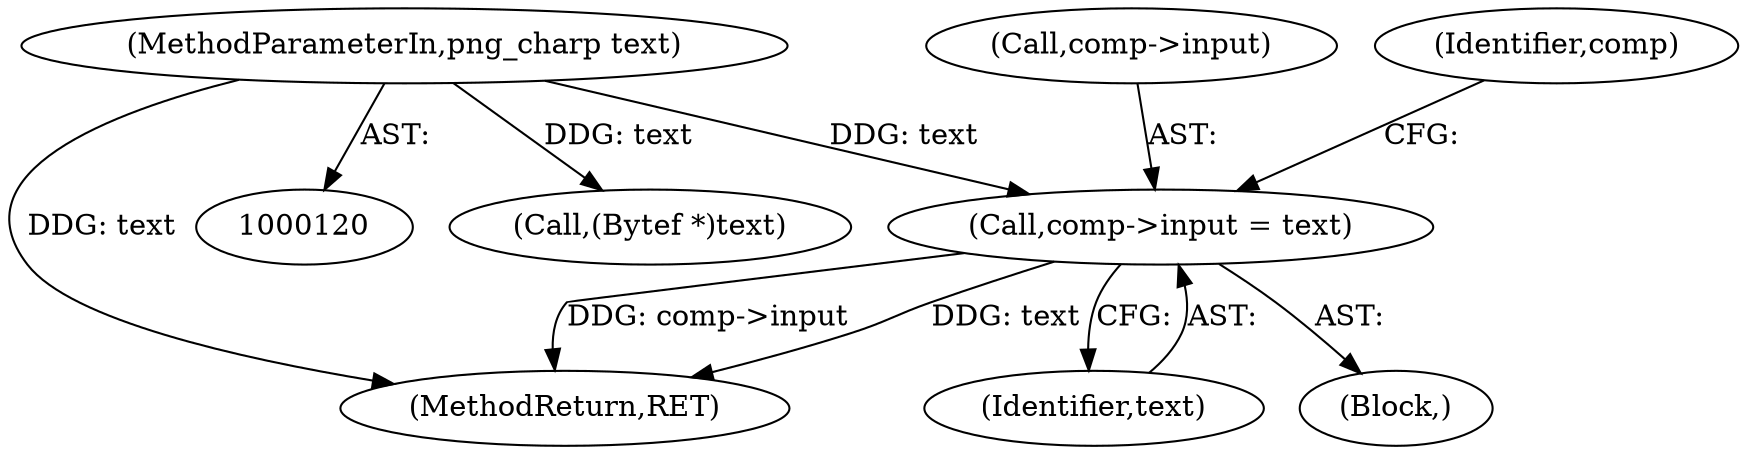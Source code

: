 digraph "0_Chrome_7f3d85b096f66870a15b37c2f40b219b2e292693_30@pointer" {
"1000158" [label="(Call,comp->input = text)"];
"1000122" [label="(MethodParameterIn,png_charp text)"];
"1000122" [label="(MethodParameterIn,png_charp text)"];
"1000201" [label="(Call,(Bytef *)text)"];
"1000158" [label="(Call,comp->input = text)"];
"1000159" [label="(Call,comp->input)"];
"1000157" [label="(Block,)"];
"1000634" [label="(MethodReturn,RET)"];
"1000165" [label="(Identifier,comp)"];
"1000162" [label="(Identifier,text)"];
"1000158" -> "1000157"  [label="AST: "];
"1000158" -> "1000162"  [label="CFG: "];
"1000159" -> "1000158"  [label="AST: "];
"1000162" -> "1000158"  [label="AST: "];
"1000165" -> "1000158"  [label="CFG: "];
"1000158" -> "1000634"  [label="DDG: comp->input"];
"1000158" -> "1000634"  [label="DDG: text"];
"1000122" -> "1000158"  [label="DDG: text"];
"1000122" -> "1000120"  [label="AST: "];
"1000122" -> "1000634"  [label="DDG: text"];
"1000122" -> "1000201"  [label="DDG: text"];
}
